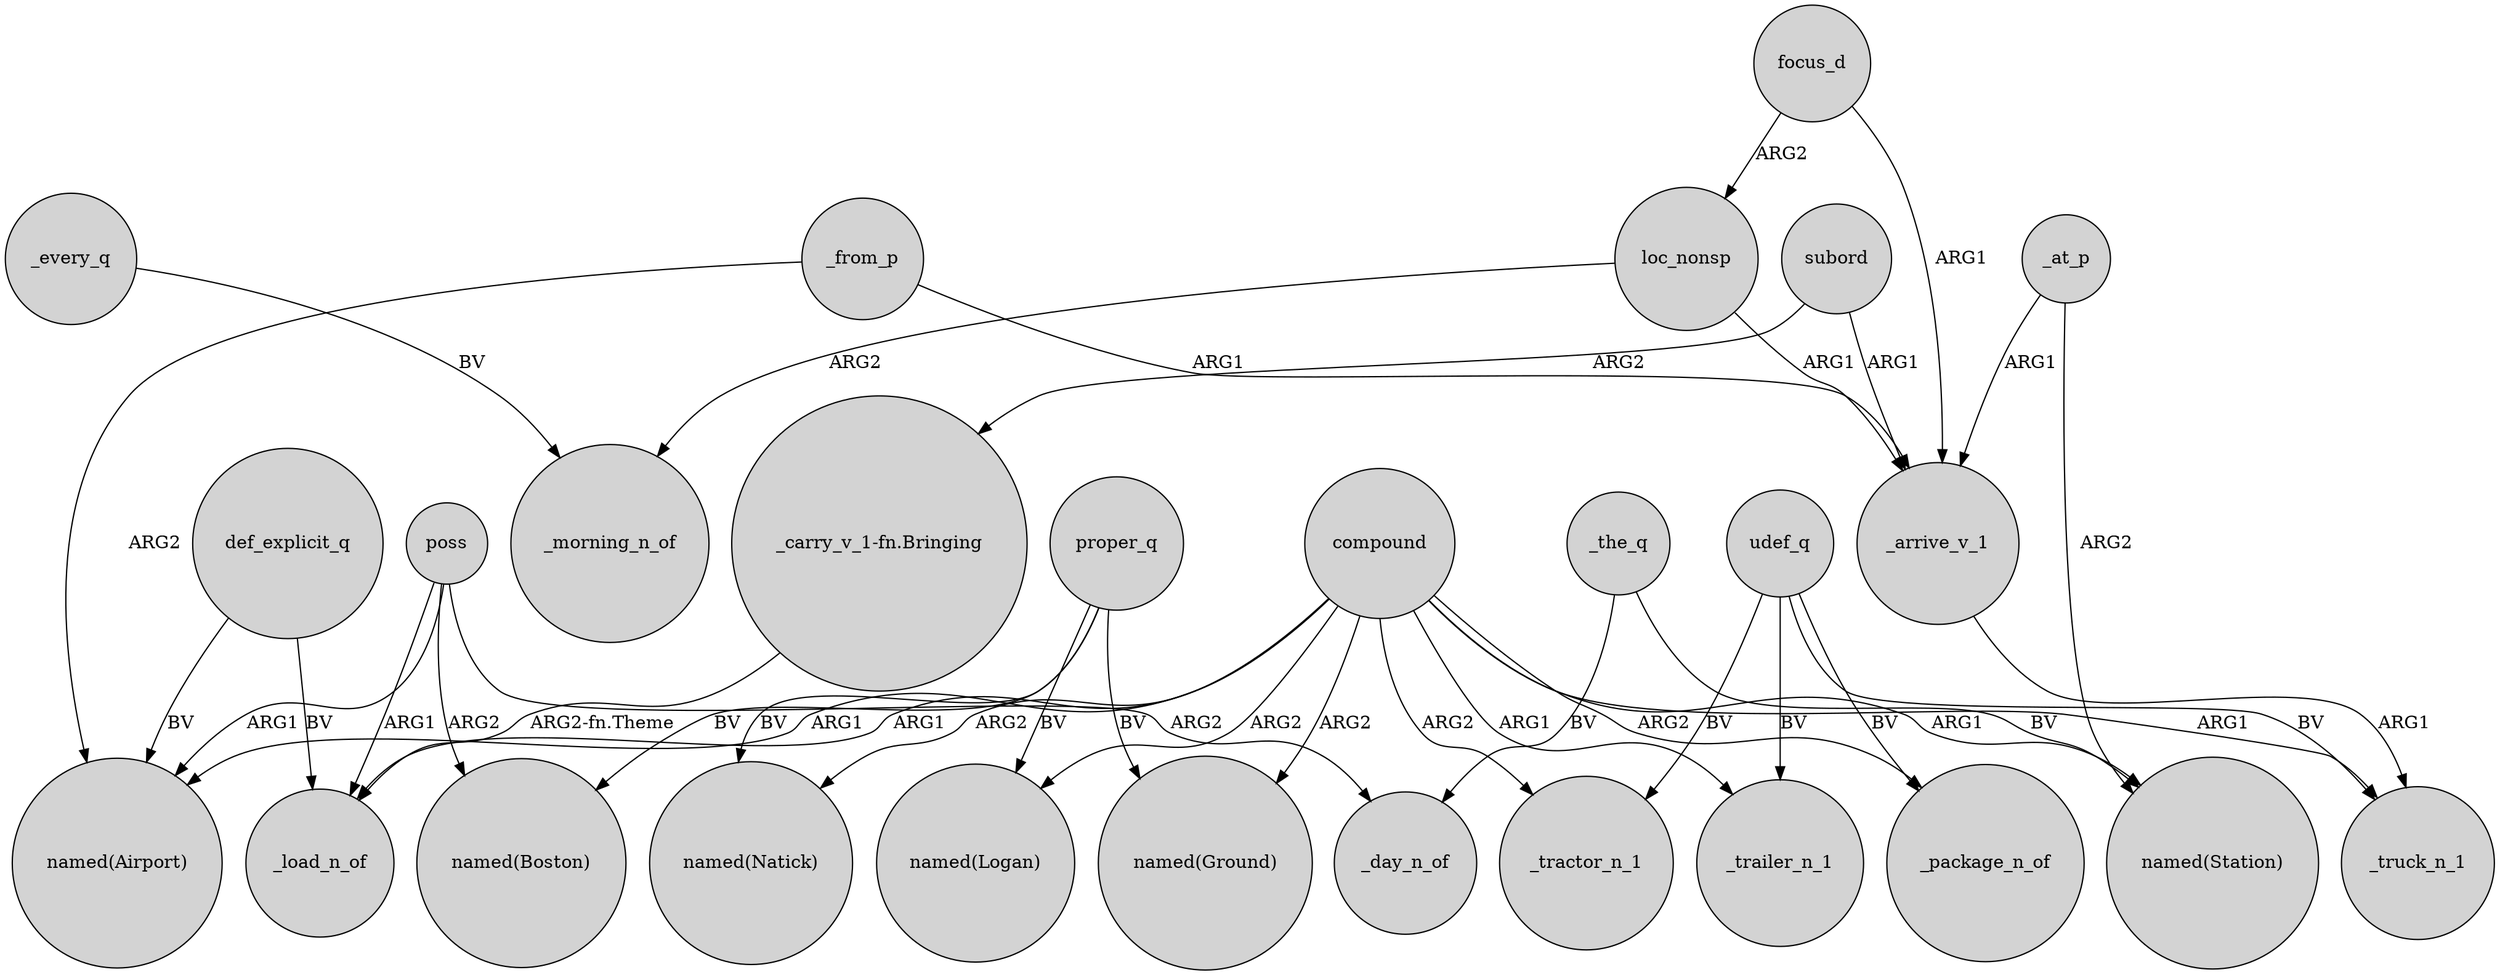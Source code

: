 digraph {
	node [shape=circle style=filled]
	_arrive_v_1 -> _truck_n_1 [label=ARG1]
	focus_d -> loc_nonsp [label=ARG2]
	_every_q -> _morning_n_of [label=BV]
	proper_q -> "named(Boston)" [label=BV]
	subord -> _arrive_v_1 [label=ARG1]
	subord -> "_carry_v_1-fn.Bringing" [label=ARG2]
	def_explicit_q -> _load_n_of [label=BV]
	poss -> "named(Airport)" [label=ARG1]
	compound -> "named(Station)" [label=ARG1]
	_at_p -> _arrive_v_1 [label=ARG1]
	focus_d -> _arrive_v_1 [label=ARG1]
	compound -> _load_n_of [label=ARG1]
	proper_q -> "named(Ground)" [label=BV]
	compound -> "named(Airport)" [label=ARG1]
	compound -> _trailer_n_1 [label=ARG1]
	loc_nonsp -> _arrive_v_1 [label=ARG1]
	loc_nonsp -> _morning_n_of [label=ARG2]
	udef_q -> _tractor_n_1 [label=BV]
	compound -> "named(Logan)" [label=ARG2]
	compound -> "named(Natick)" [label=ARG2]
	compound -> "named(Ground)" [label=ARG2]
	compound -> _tractor_n_1 [label=ARG2]
	_from_p -> "named(Airport)" [label=ARG2]
	poss -> _day_n_of [label=ARG2]
	_the_q -> _day_n_of [label=BV]
	udef_q -> _package_n_of [label=BV]
	udef_q -> _truck_n_1 [label=BV]
	udef_q -> _trailer_n_1 [label=BV]
	_the_q -> "named(Station)" [label=BV]
	def_explicit_q -> "named(Airport)" [label=BV]
	_at_p -> "named(Station)" [label=ARG2]
	poss -> "named(Boston)" [label=ARG2]
	proper_q -> "named(Logan)" [label=BV]
	"_carry_v_1-fn.Bringing" -> _load_n_of [label="ARG2-fn.Theme"]
	poss -> _load_n_of [label=ARG1]
	proper_q -> "named(Natick)" [label=BV]
	compound -> _package_n_of [label=ARG2]
	compound -> _truck_n_1 [label=ARG1]
	_from_p -> _arrive_v_1 [label=ARG1]
}
